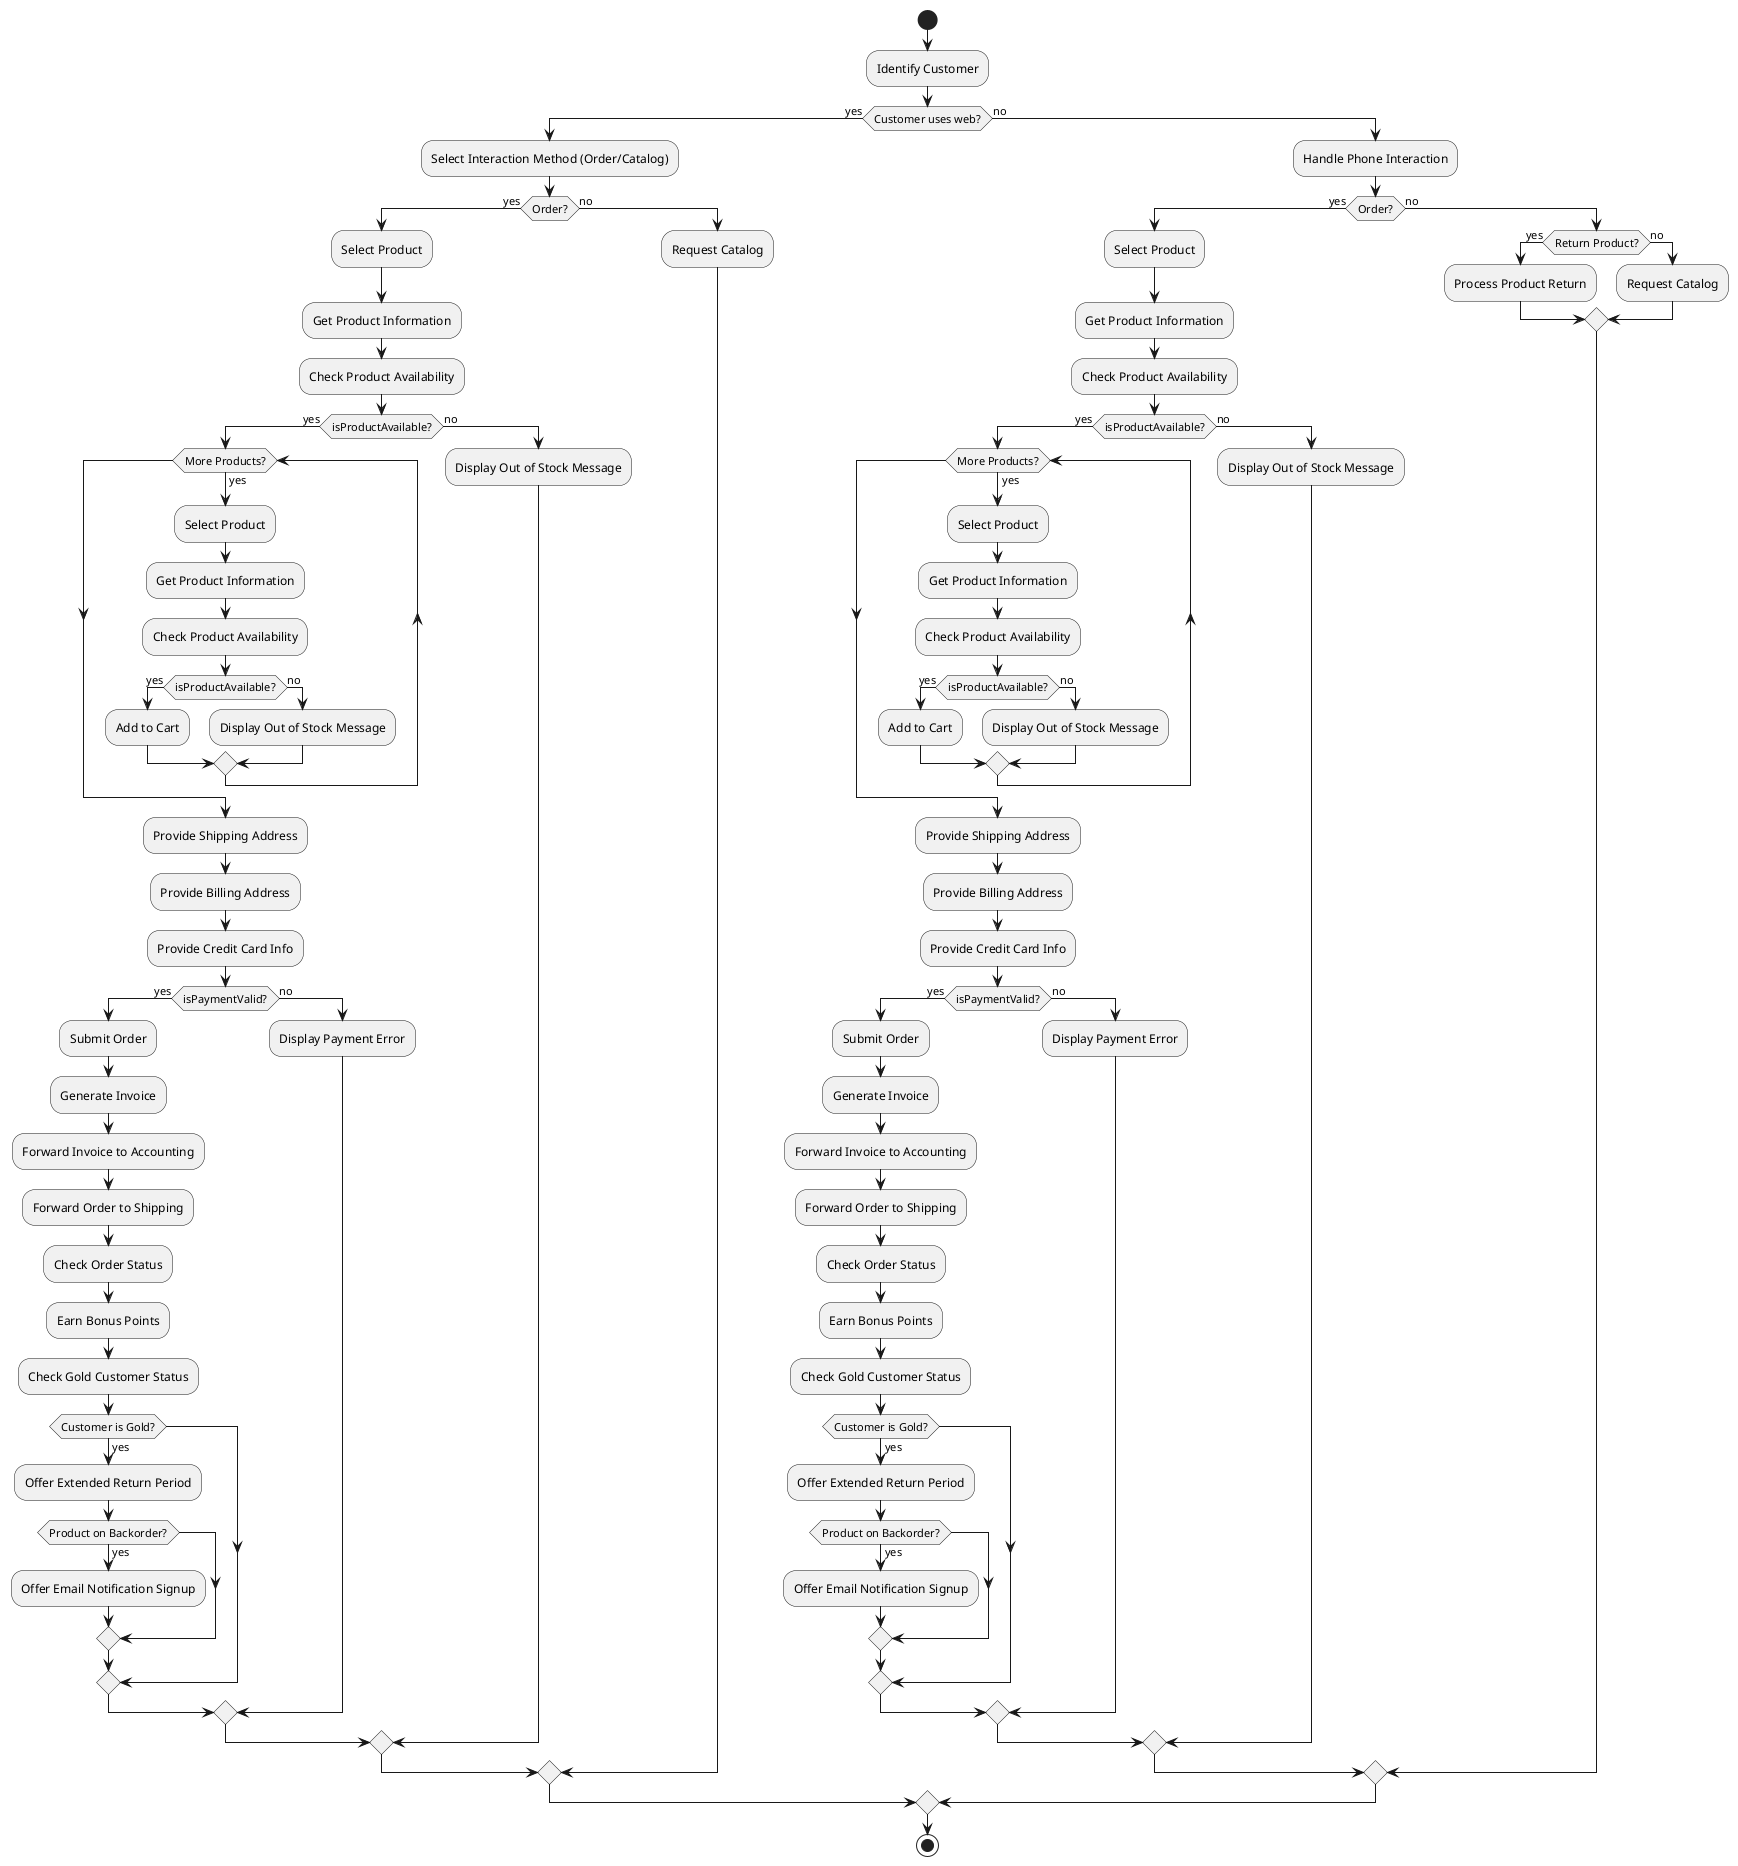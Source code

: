 @startuml
start

:Identify Customer;
if (Customer uses web?) then (yes)
    :Select Interaction Method (Order/Catalog);
    if (Order?) then (yes)
        :Select Product;
        :Get Product Information;
        :Check Product Availability;
        if (isProductAvailable?) then (yes)
            while (More Products?) is (yes)
                :Select Product;
                :Get Product Information;
                :Check Product Availability;
                if (isProductAvailable?) then (yes)
                    :Add to Cart;
                else (no)
                    :Display Out of Stock Message;
                endif
            endwhile
            :Provide Shipping Address;
            :Provide Billing Address;
            :Provide Credit Card Info;
            if (isPaymentValid?) then (yes)
                :Submit Order;
                :Generate Invoice;
                :Forward Invoice to Accounting;
                :Forward Order to Shipping;
                :Check Order Status;
                :Earn Bonus Points;
                :Check Gold Customer Status;
                if (Customer is Gold?) then (yes)
                    :Offer Extended Return Period;
                    if (Product on Backorder?) then (yes)
                        :Offer Email Notification Signup;
                    endif
                endif
            else (no)
                :Display Payment Error;
            endif
        else (no)
            :Display Out of Stock Message;
        endif
    else (no)
        :Request Catalog;
    endif
else (no)
    :Handle Phone Interaction;
    if (Order?) then (yes)
        :Select Product;
        :Get Product Information;
        :Check Product Availability;
        if (isProductAvailable?) then (yes)
            while (More Products?) is (yes)
                :Select Product;
                :Get Product Information;
                :Check Product Availability;
                if (isProductAvailable?) then (yes)
                    :Add to Cart;
                else (no)
                    :Display Out of Stock Message;
                endif
            endwhile
            :Provide Shipping Address;
            :Provide Billing Address;
            :Provide Credit Card Info;
            if (isPaymentValid?) then (yes)
                :Submit Order;
                :Generate Invoice;
                :Forward Invoice to Accounting;
                :Forward Order to Shipping;
                :Check Order Status;
                :Earn Bonus Points;
                :Check Gold Customer Status;
                if (Customer is Gold?) then (yes)
                    :Offer Extended Return Period;
                    if (Product on Backorder?) then (yes)
                        :Offer Email Notification Signup;
                    endif
                endif
            else (no)
                :Display Payment Error;
            endif
        else (no)
            :Display Out of Stock Message;
        endif
    else (no)
        if (Return Product?) then (yes)
            :Process Product Return;
        else (no)
            :Request Catalog;
        endif
    endif
endif

stop
@enduml